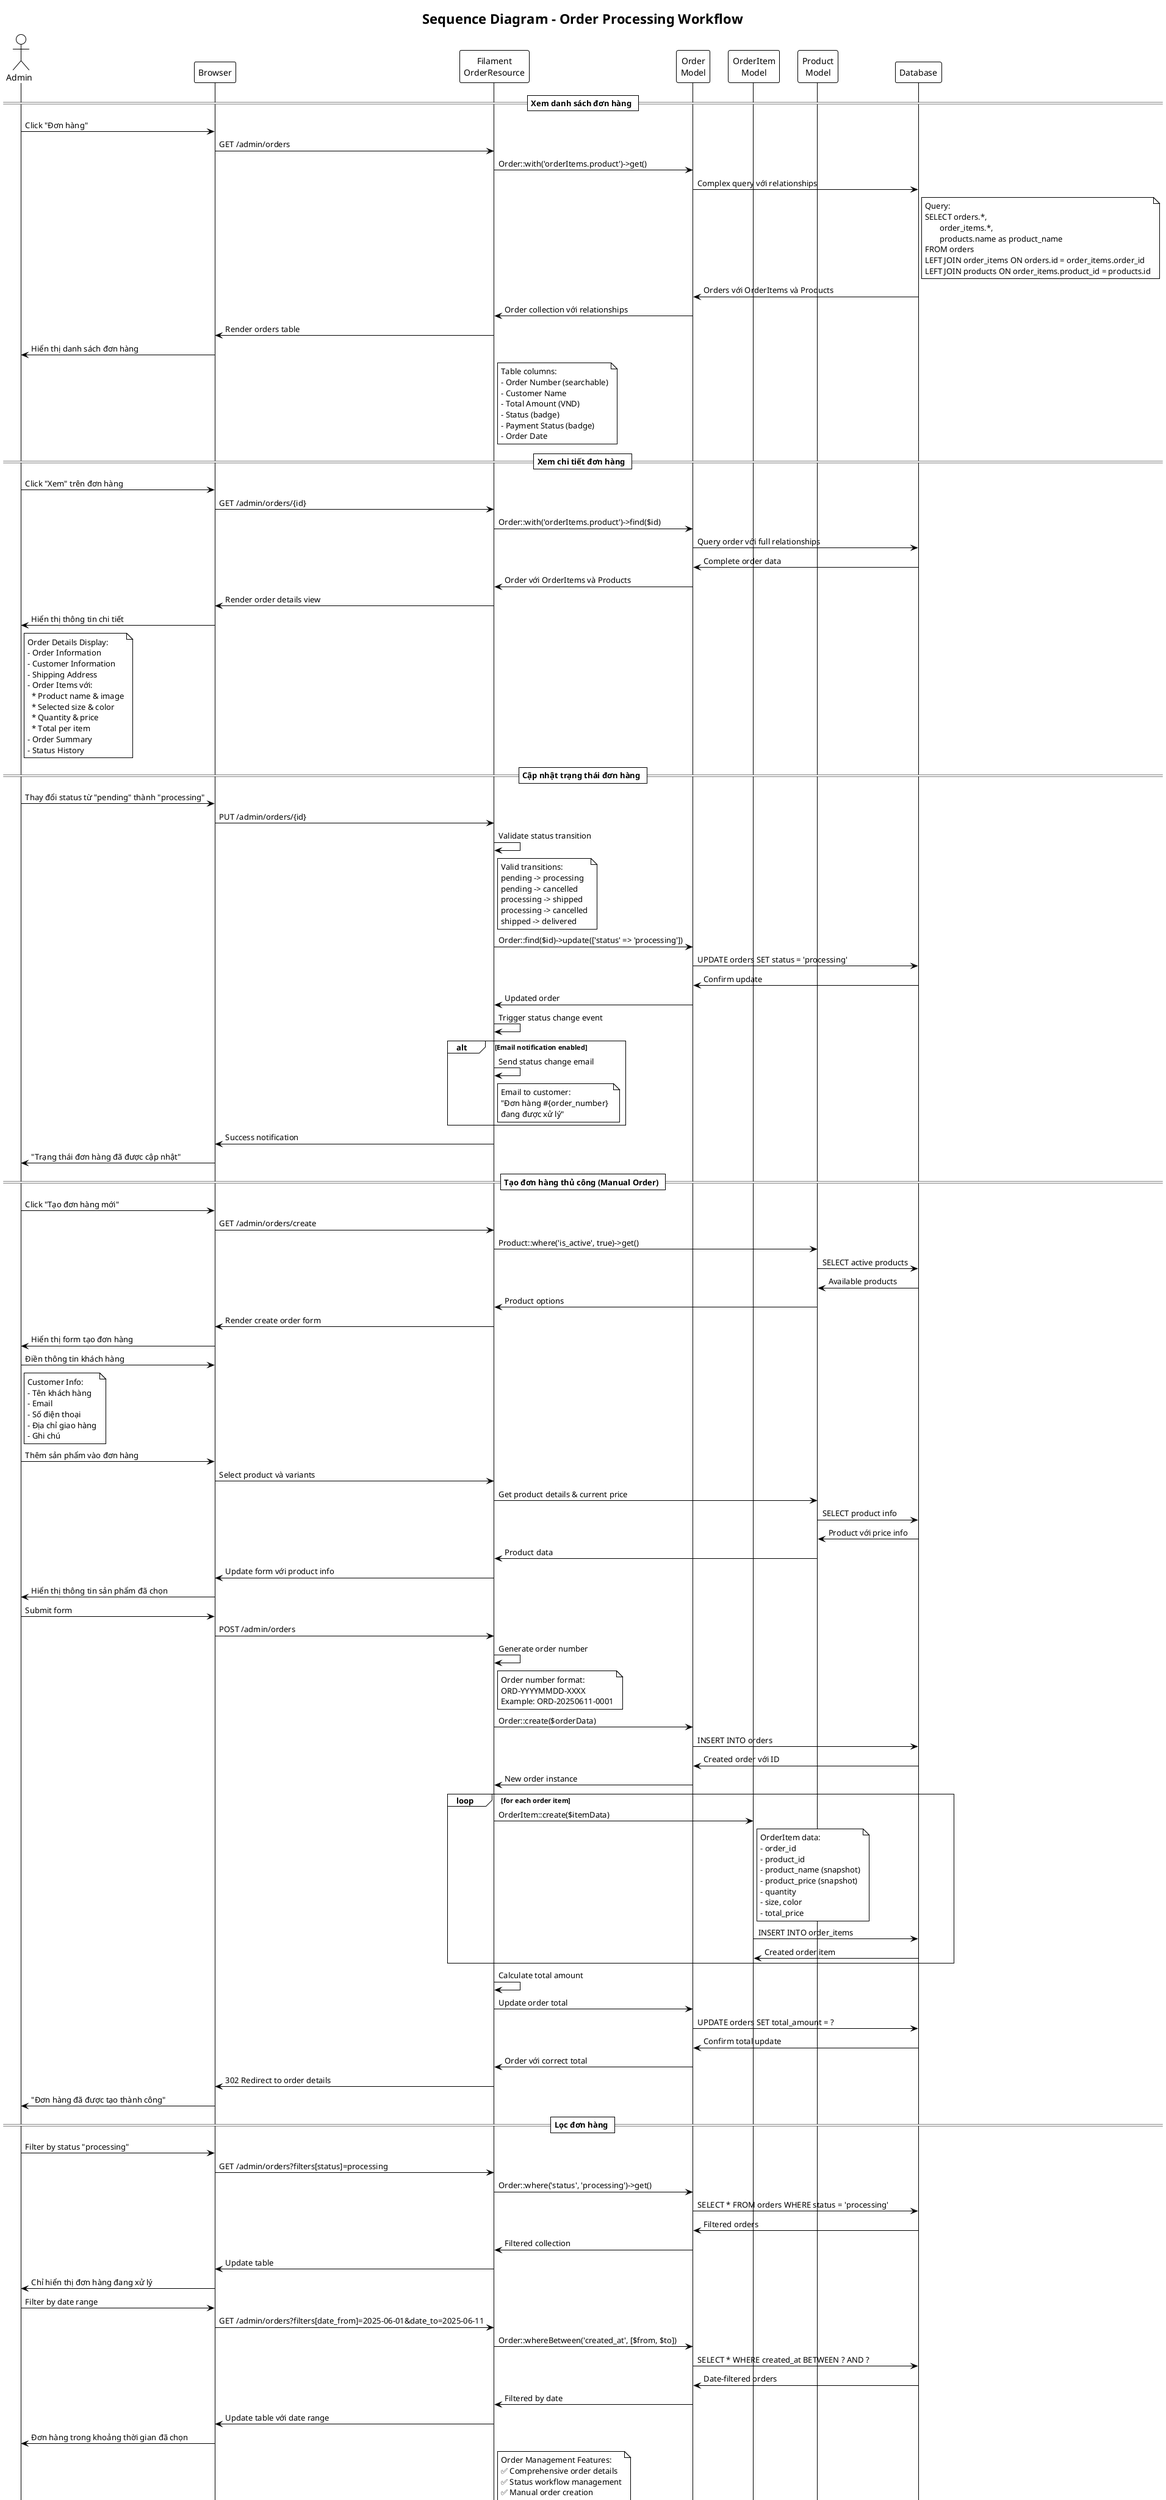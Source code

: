 @startuml SellCloth-Order-Processing-Sequence
!theme plain
title Sequence Diagram - Order Processing Workflow

actor "Admin" as Admin
participant "Browser" as Browser
participant "Filament\nOrderResource" as OrderResource
participant "Order\nModel" as OrderModel
participant "OrderItem\nModel" as OrderItemModel
participant "Product\nModel" as ProductModel
participant "Database" as DB

== Xem danh sách đơn hàng ==
Admin -> Browser: Click "Đơn hàng"
Browser -> OrderResource: GET /admin/orders
OrderResource -> OrderModel: Order::with('orderItems.product')->get()
OrderModel -> DB: Complex query với relationships
note right of DB
  Query:
  SELECT orders.*, 
         order_items.*,
         products.name as product_name
  FROM orders
  LEFT JOIN order_items ON orders.id = order_items.order_id
  LEFT JOIN products ON order_items.product_id = products.id
end note

DB -> OrderModel: Orders với OrderItems và Products
OrderModel -> OrderResource: Order collection với relationships
OrderResource -> Browser: Render orders table
Browser -> Admin: Hiển thị danh sách đơn hàng

note right of OrderResource
  Table columns:
  - Order Number (searchable)
  - Customer Name
  - Total Amount (VND)
  - Status (badge)
  - Payment Status (badge)
  - Order Date
end note

== Xem chi tiết đơn hàng ==
Admin -> Browser: Click "Xem" trên đơn hàng
Browser -> OrderResource: GET /admin/orders/{id}
OrderResource -> OrderModel: Order::with('orderItems.product')->find($id)
OrderModel -> DB: Query order với full relationships
DB -> OrderModel: Complete order data
OrderModel -> OrderResource: Order với OrderItems và Products
OrderResource -> Browser: Render order details view
Browser -> Admin: Hiển thị thông tin chi tiết

note right of Admin
  Order Details Display:
  - Order Information
  - Customer Information  
  - Shipping Address
  - Order Items với:
    * Product name & image
    * Selected size & color
    * Quantity & price
    * Total per item
  - Order Summary
  - Status History
end note

== Cập nhật trạng thái đơn hàng ==
Admin -> Browser: Thay đổi status từ "pending" thành "processing"
Browser -> OrderResource: PUT /admin/orders/{id}
OrderResource -> OrderResource: Validate status transition
note right of OrderResource
  Valid transitions:
  pending -> processing
  pending -> cancelled
  processing -> shipped
  processing -> cancelled
  shipped -> delivered
end note

OrderResource -> OrderModel: Order::find($id)->update(['status' => 'processing'])
OrderModel -> DB: UPDATE orders SET status = 'processing'
DB -> OrderModel: Confirm update
OrderModel -> OrderResource: Updated order
OrderResource -> OrderResource: Trigger status change event

alt Email notification enabled
    OrderResource -> OrderResource: Send status change email
    note right of OrderResource
      Email to customer:
      "Đơn hàng #{order_number} 
      đang được xử lý"
    end note
end

OrderResource -> Browser: Success notification
Browser -> Admin: "Trạng thái đơn hàng đã được cập nhật"

== Tạo đơn hàng thủ công (Manual Order) ==
Admin -> Browser: Click "Tạo đơn hàng mới"
Browser -> OrderResource: GET /admin/orders/create
OrderResource -> ProductModel: Product::where('is_active', true)->get()
ProductModel -> DB: SELECT active products
DB -> ProductModel: Available products
ProductModel -> OrderResource: Product options
OrderResource -> Browser: Render create order form
Browser -> Admin: Hiển thị form tạo đơn hàng

Admin -> Browser: Điền thông tin khách hàng
note right of Admin
  Customer Info:
  - Tên khách hàng
  - Email  
  - Số điện thoại
  - Địa chỉ giao hàng
  - Ghi chú
end note

Admin -> Browser: Thêm sản phẩm vào đơn hàng
Browser -> OrderResource: Select product và variants
OrderResource -> ProductModel: Get product details & current price
ProductModel -> DB: SELECT product info
DB -> ProductModel: Product với price info
ProductModel -> OrderResource: Product data
OrderResource -> Browser: Update form với product info
Browser -> Admin: Hiển thị thông tin sản phẩm đã chọn

Admin -> Browser: Submit form
Browser -> OrderResource: POST /admin/orders
OrderResource -> OrderResource: Generate order number
note right of OrderResource
  Order number format:
  ORD-YYYYMMDD-XXXX
  Example: ORD-20250611-0001
end note

OrderResource -> OrderModel: Order::create($orderData)
OrderModel -> DB: INSERT INTO orders
DB -> OrderModel: Created order với ID
OrderModel -> OrderResource: New order instance

loop for each order item
    OrderResource -> OrderItemModel: OrderItem::create($itemData)
    note right of OrderItemModel
      OrderItem data:
      - order_id
      - product_id  
      - product_name (snapshot)
      - product_price (snapshot)
      - quantity
      - size, color
      - total_price
    end note
    OrderItemModel -> DB: INSERT INTO order_items
    DB -> OrderItemModel: Created order item
end

OrderResource -> OrderResource: Calculate total amount
OrderResource -> OrderModel: Update order total
OrderModel -> DB: UPDATE orders SET total_amount = ?
DB -> OrderModel: Confirm total update
OrderModel -> OrderResource: Order với correct total
OrderResource -> Browser: 302 Redirect to order details
Browser -> Admin: "Đơn hàng đã được tạo thành công"

== Lọc đơn hàng ==
Admin -> Browser: Filter by status "processing"
Browser -> OrderResource: GET /admin/orders?filters[status]=processing
OrderResource -> OrderModel: Order::where('status', 'processing')->get()
OrderModel -> DB: SELECT * FROM orders WHERE status = 'processing'
DB -> OrderModel: Filtered orders
OrderModel -> OrderResource: Filtered collection
OrderResource -> Browser: Update table
Browser -> Admin: Chỉ hiển thị đơn hàng đang xử lý

Admin -> Browser: Filter by date range
Browser -> OrderResource: GET /admin/orders?filters[date_from]=2025-06-01&date_to=2025-06-11
OrderResource -> OrderModel: Order::whereBetween('created_at', [$from, $to])
OrderModel -> DB: SELECT * WHERE created_at BETWEEN ? AND ?
DB -> OrderModel: Date-filtered orders
OrderModel -> OrderResource: Filtered by date
OrderResource -> Browser: Update table với date range
Browser -> Admin: Đơn hàng trong khoảng thời gian đã chọn

note right of OrderResource
  Order Management Features:
  ✅ Comprehensive order details
  ✅ Status workflow management
  ✅ Manual order creation
  ✅ Order item relationships
  ✅ Price snapshot preservation
  ✅ Auto order numbering
  ✅ Advanced filtering
  ✅ Vietnamese interface
  🚧 Email notifications
  🚧 Inventory updates
  🚧 Payment processing
end note

@enduml
